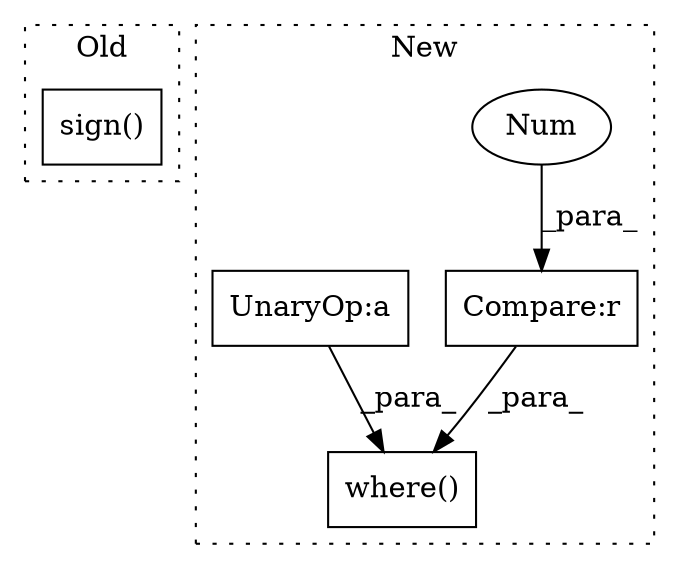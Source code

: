 digraph G {
subgraph cluster0 {
1 [label="sign()" a="75" s="12884" l="13" shape="box"];
label = "Old";
style="dotted";
}
subgraph cluster1 {
2 [label="where()" a="75" s="12858,13051" l="21,6" shape="box"];
3 [label="Compare:r" a="40" s="12879" l="10" shape="box"];
4 [label="Num" a="76" s="12888" l="1" shape="ellipse"];
5 [label="UnaryOp:a" a="61" s="13003" l="47" shape="box"];
label = "New";
style="dotted";
}
3 -> 2 [label="_para_"];
4 -> 3 [label="_para_"];
5 -> 2 [label="_para_"];
}